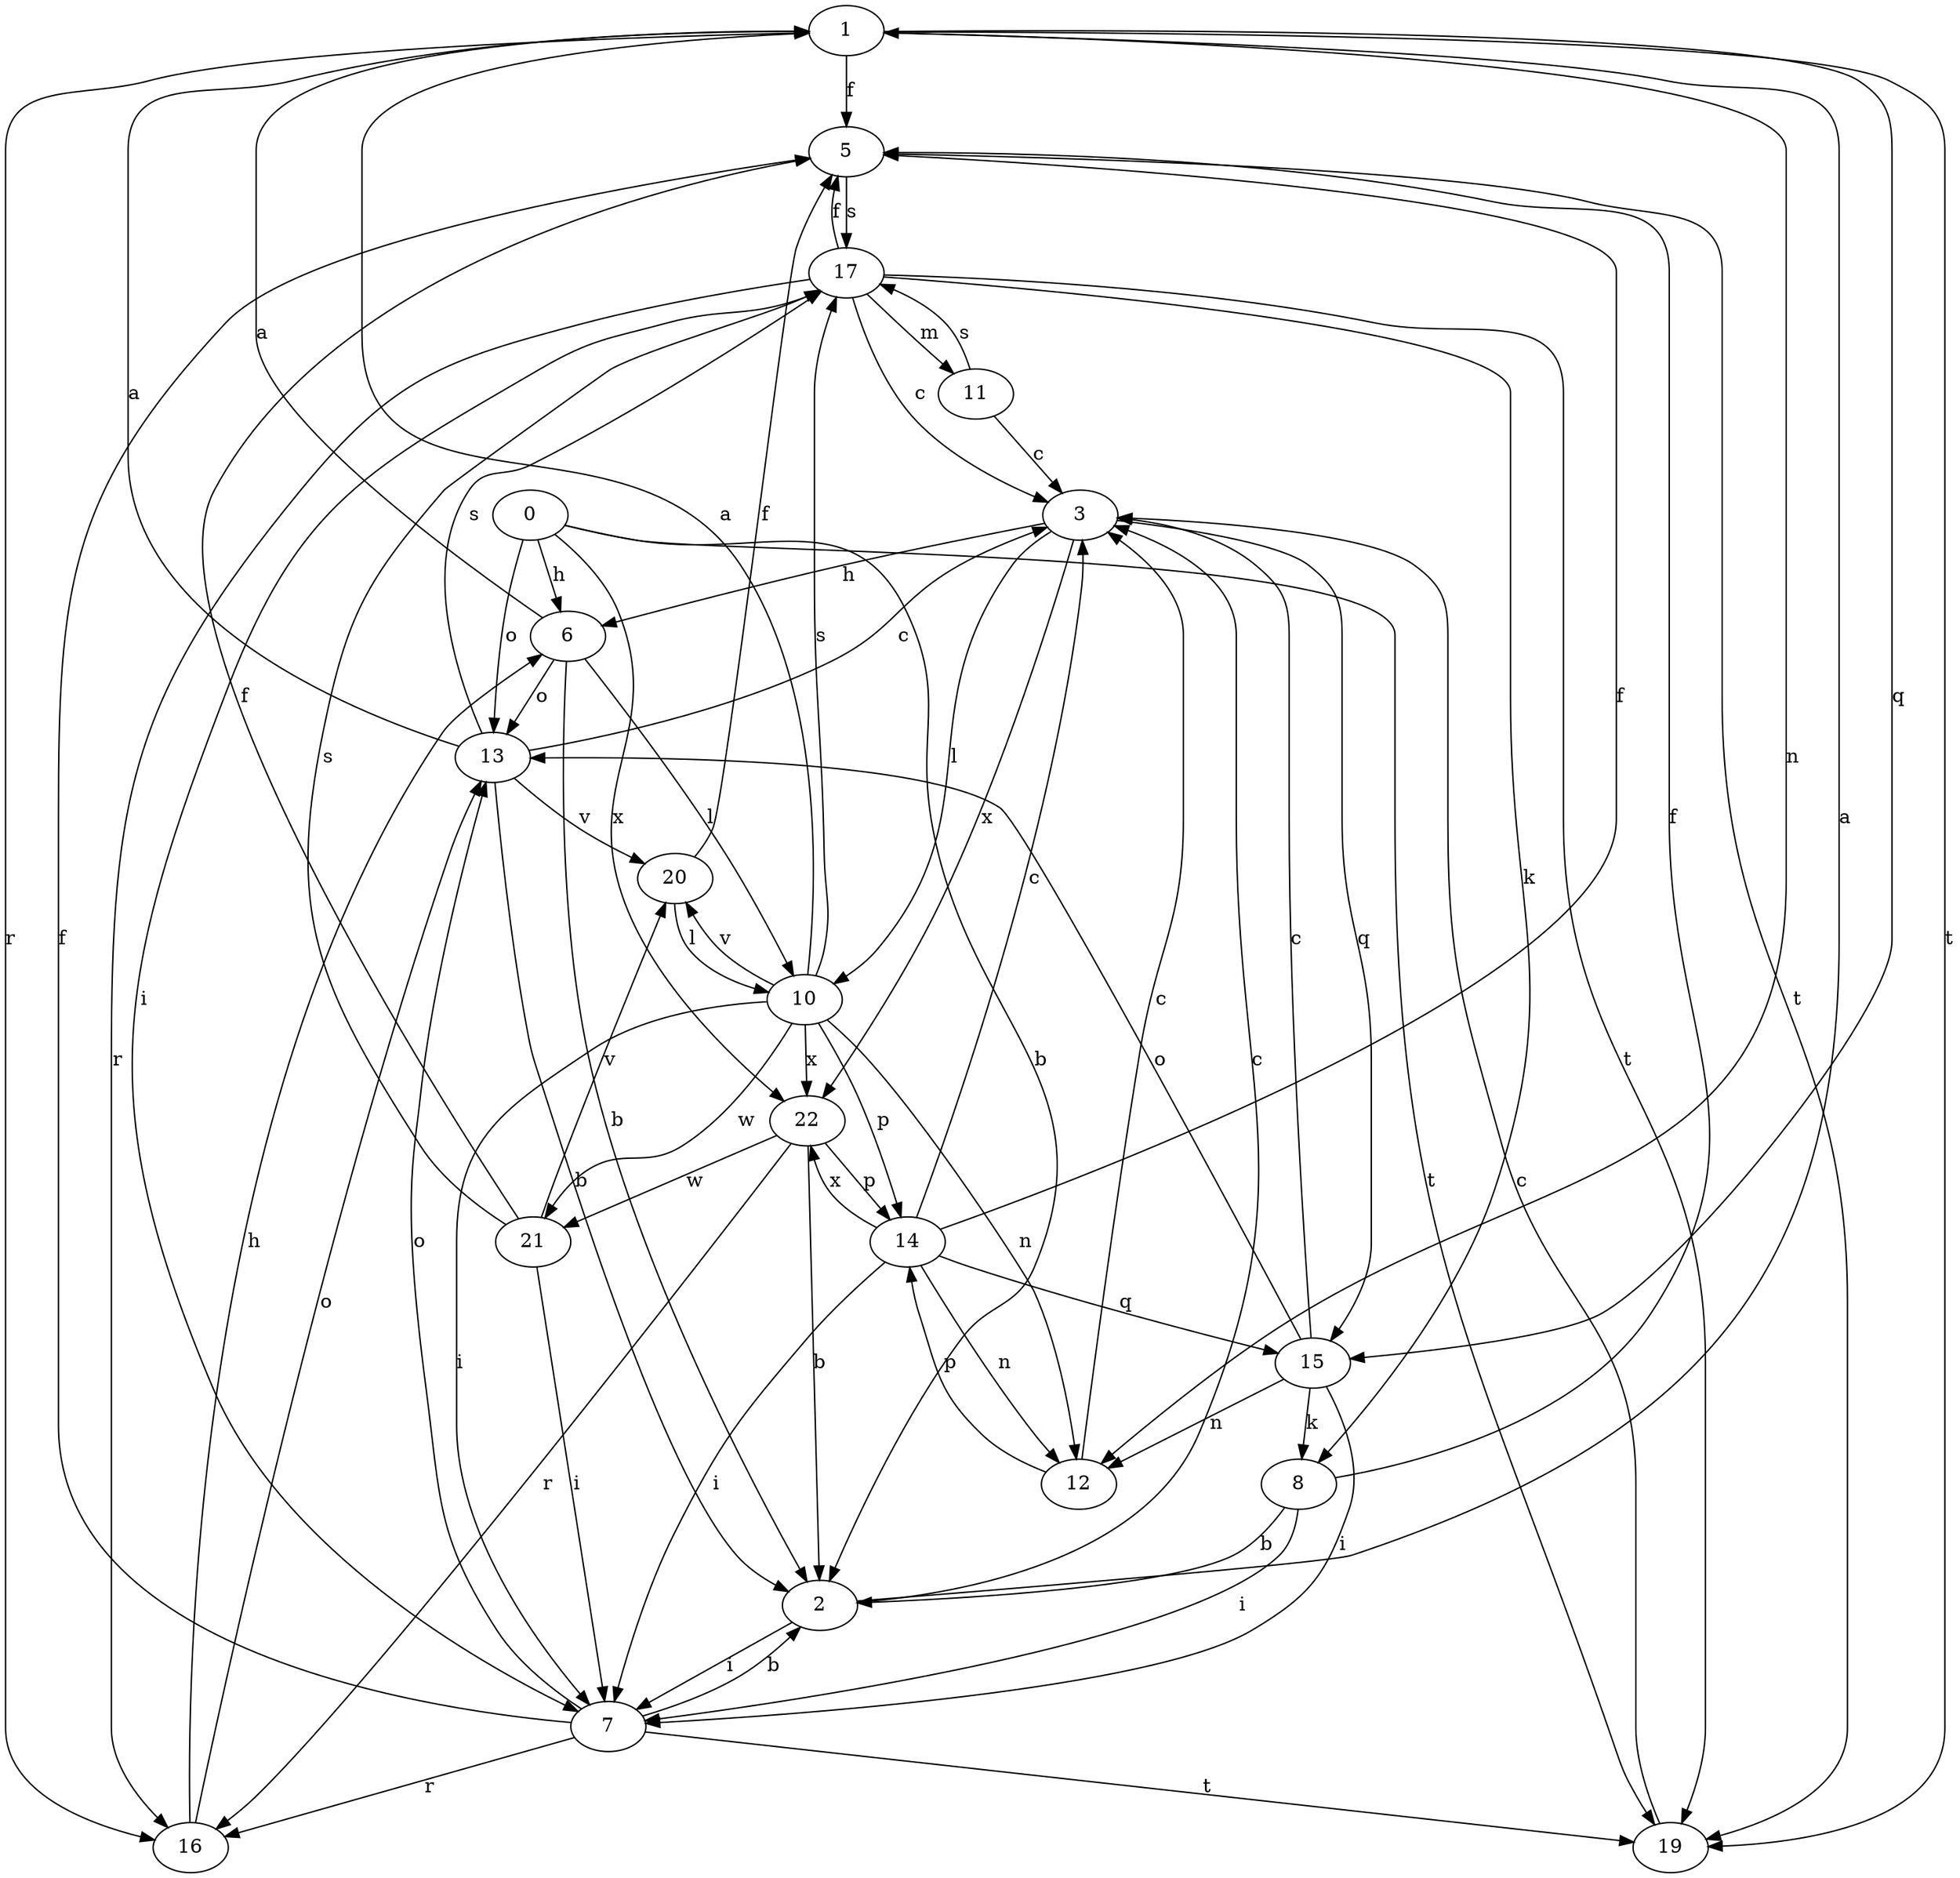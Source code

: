 strict digraph  {
1;
2;
3;
5;
6;
0;
7;
8;
10;
11;
12;
13;
14;
15;
16;
17;
19;
20;
21;
22;
1 -> 5  [label=f];
1 -> 12  [label=n];
1 -> 15  [label=q];
1 -> 16  [label=r];
1 -> 19  [label=t];
2 -> 1  [label=a];
2 -> 3  [label=c];
2 -> 7  [label=i];
3 -> 6  [label=h];
3 -> 10  [label=l];
3 -> 15  [label=q];
3 -> 22  [label=x];
5 -> 17  [label=s];
5 -> 19  [label=t];
6 -> 1  [label=a];
6 -> 2  [label=b];
6 -> 10  [label=l];
6 -> 13  [label=o];
0 -> 2  [label=b];
0 -> 6  [label=h];
0 -> 13  [label=o];
0 -> 19  [label=t];
0 -> 22  [label=x];
7 -> 2  [label=b];
7 -> 5  [label=f];
7 -> 13  [label=o];
7 -> 16  [label=r];
7 -> 19  [label=t];
8 -> 2  [label=b];
8 -> 5  [label=f];
8 -> 7  [label=i];
10 -> 1  [label=a];
10 -> 7  [label=i];
10 -> 12  [label=n];
10 -> 14  [label=p];
10 -> 17  [label=s];
10 -> 20  [label=v];
10 -> 21  [label=w];
10 -> 22  [label=x];
11 -> 3  [label=c];
11 -> 17  [label=s];
12 -> 3  [label=c];
12 -> 14  [label=p];
13 -> 1  [label=a];
13 -> 2  [label=b];
13 -> 3  [label=c];
13 -> 17  [label=s];
13 -> 20  [label=v];
14 -> 3  [label=c];
14 -> 5  [label=f];
14 -> 7  [label=i];
14 -> 12  [label=n];
14 -> 15  [label=q];
14 -> 22  [label=x];
15 -> 3  [label=c];
15 -> 7  [label=i];
15 -> 8  [label=k];
15 -> 12  [label=n];
15 -> 13  [label=o];
16 -> 6  [label=h];
16 -> 13  [label=o];
17 -> 3  [label=c];
17 -> 5  [label=f];
17 -> 7  [label=i];
17 -> 8  [label=k];
17 -> 11  [label=m];
17 -> 16  [label=r];
17 -> 19  [label=t];
19 -> 3  [label=c];
20 -> 5  [label=f];
20 -> 10  [label=l];
21 -> 5  [label=f];
21 -> 7  [label=i];
21 -> 17  [label=s];
21 -> 20  [label=v];
22 -> 2  [label=b];
22 -> 14  [label=p];
22 -> 16  [label=r];
22 -> 21  [label=w];
}
